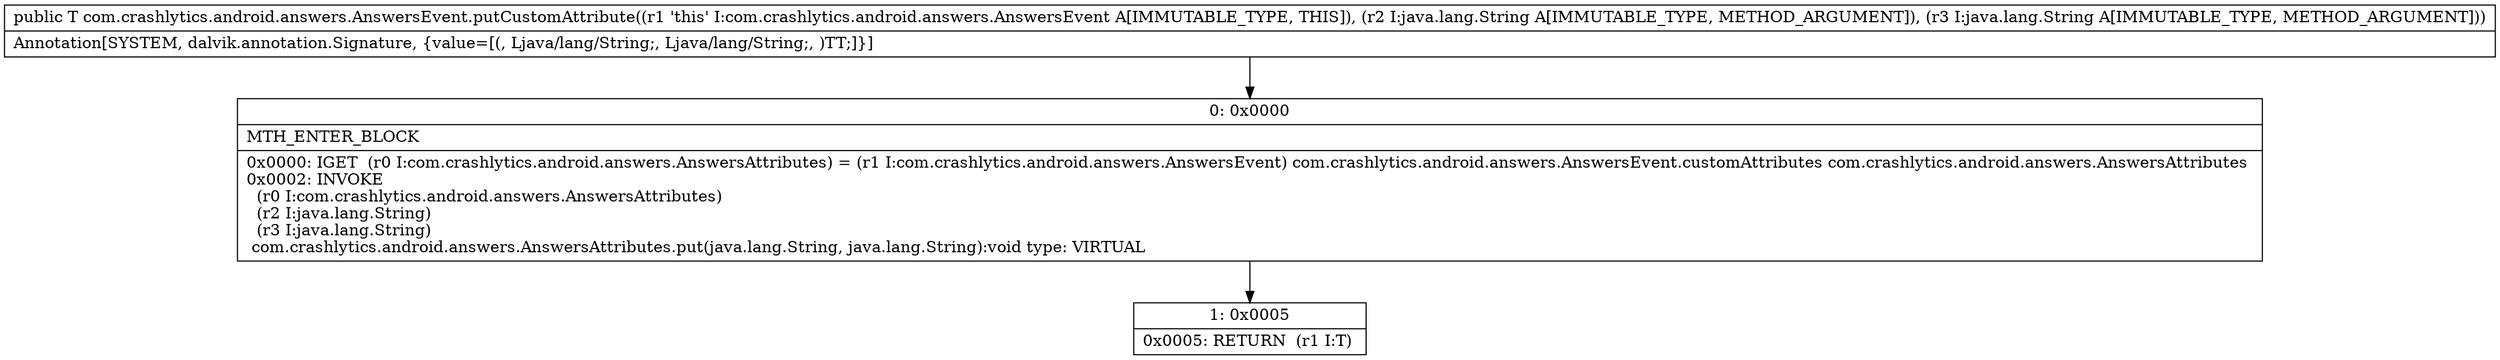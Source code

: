 digraph "CFG forcom.crashlytics.android.answers.AnswersEvent.putCustomAttribute(Ljava\/lang\/String;Ljava\/lang\/String;)Lcom\/crashlytics\/android\/answers\/AnswersEvent;" {
Node_0 [shape=record,label="{0\:\ 0x0000|MTH_ENTER_BLOCK\l|0x0000: IGET  (r0 I:com.crashlytics.android.answers.AnswersAttributes) = (r1 I:com.crashlytics.android.answers.AnswersEvent) com.crashlytics.android.answers.AnswersEvent.customAttributes com.crashlytics.android.answers.AnswersAttributes \l0x0002: INVOKE  \l  (r0 I:com.crashlytics.android.answers.AnswersAttributes)\l  (r2 I:java.lang.String)\l  (r3 I:java.lang.String)\l com.crashlytics.android.answers.AnswersAttributes.put(java.lang.String, java.lang.String):void type: VIRTUAL \l}"];
Node_1 [shape=record,label="{1\:\ 0x0005|0x0005: RETURN  (r1 I:T) \l}"];
MethodNode[shape=record,label="{public T com.crashlytics.android.answers.AnswersEvent.putCustomAttribute((r1 'this' I:com.crashlytics.android.answers.AnswersEvent A[IMMUTABLE_TYPE, THIS]), (r2 I:java.lang.String A[IMMUTABLE_TYPE, METHOD_ARGUMENT]), (r3 I:java.lang.String A[IMMUTABLE_TYPE, METHOD_ARGUMENT]))  | Annotation[SYSTEM, dalvik.annotation.Signature, \{value=[(, Ljava\/lang\/String;, Ljava\/lang\/String;, )TT;]\}]\l}"];
MethodNode -> Node_0;
Node_0 -> Node_1;
}

